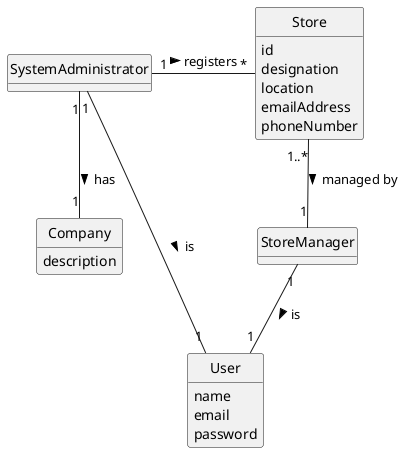 @startuml
skinparam monochrome true
skinparam packageStyle rectangle
skinparam shadowing false

skinparam classAttributeIconSize 0

hide circle
hide methods


class Store {
    id
    designation
    location
    emailAddress
    phoneNumber
}

class Company {
    description
}

class User {
    name
    email
    password
}

SystemAdministrator "1" -- "1" Company : has >
SystemAdministrator "1" - "*" Store : registers >
Store "1..*" -- "1" StoreManager : managed by >
SystemAdministrator "1" -- "1" User : is >
StoreManager "1" -- "1" User : is >

@enduml